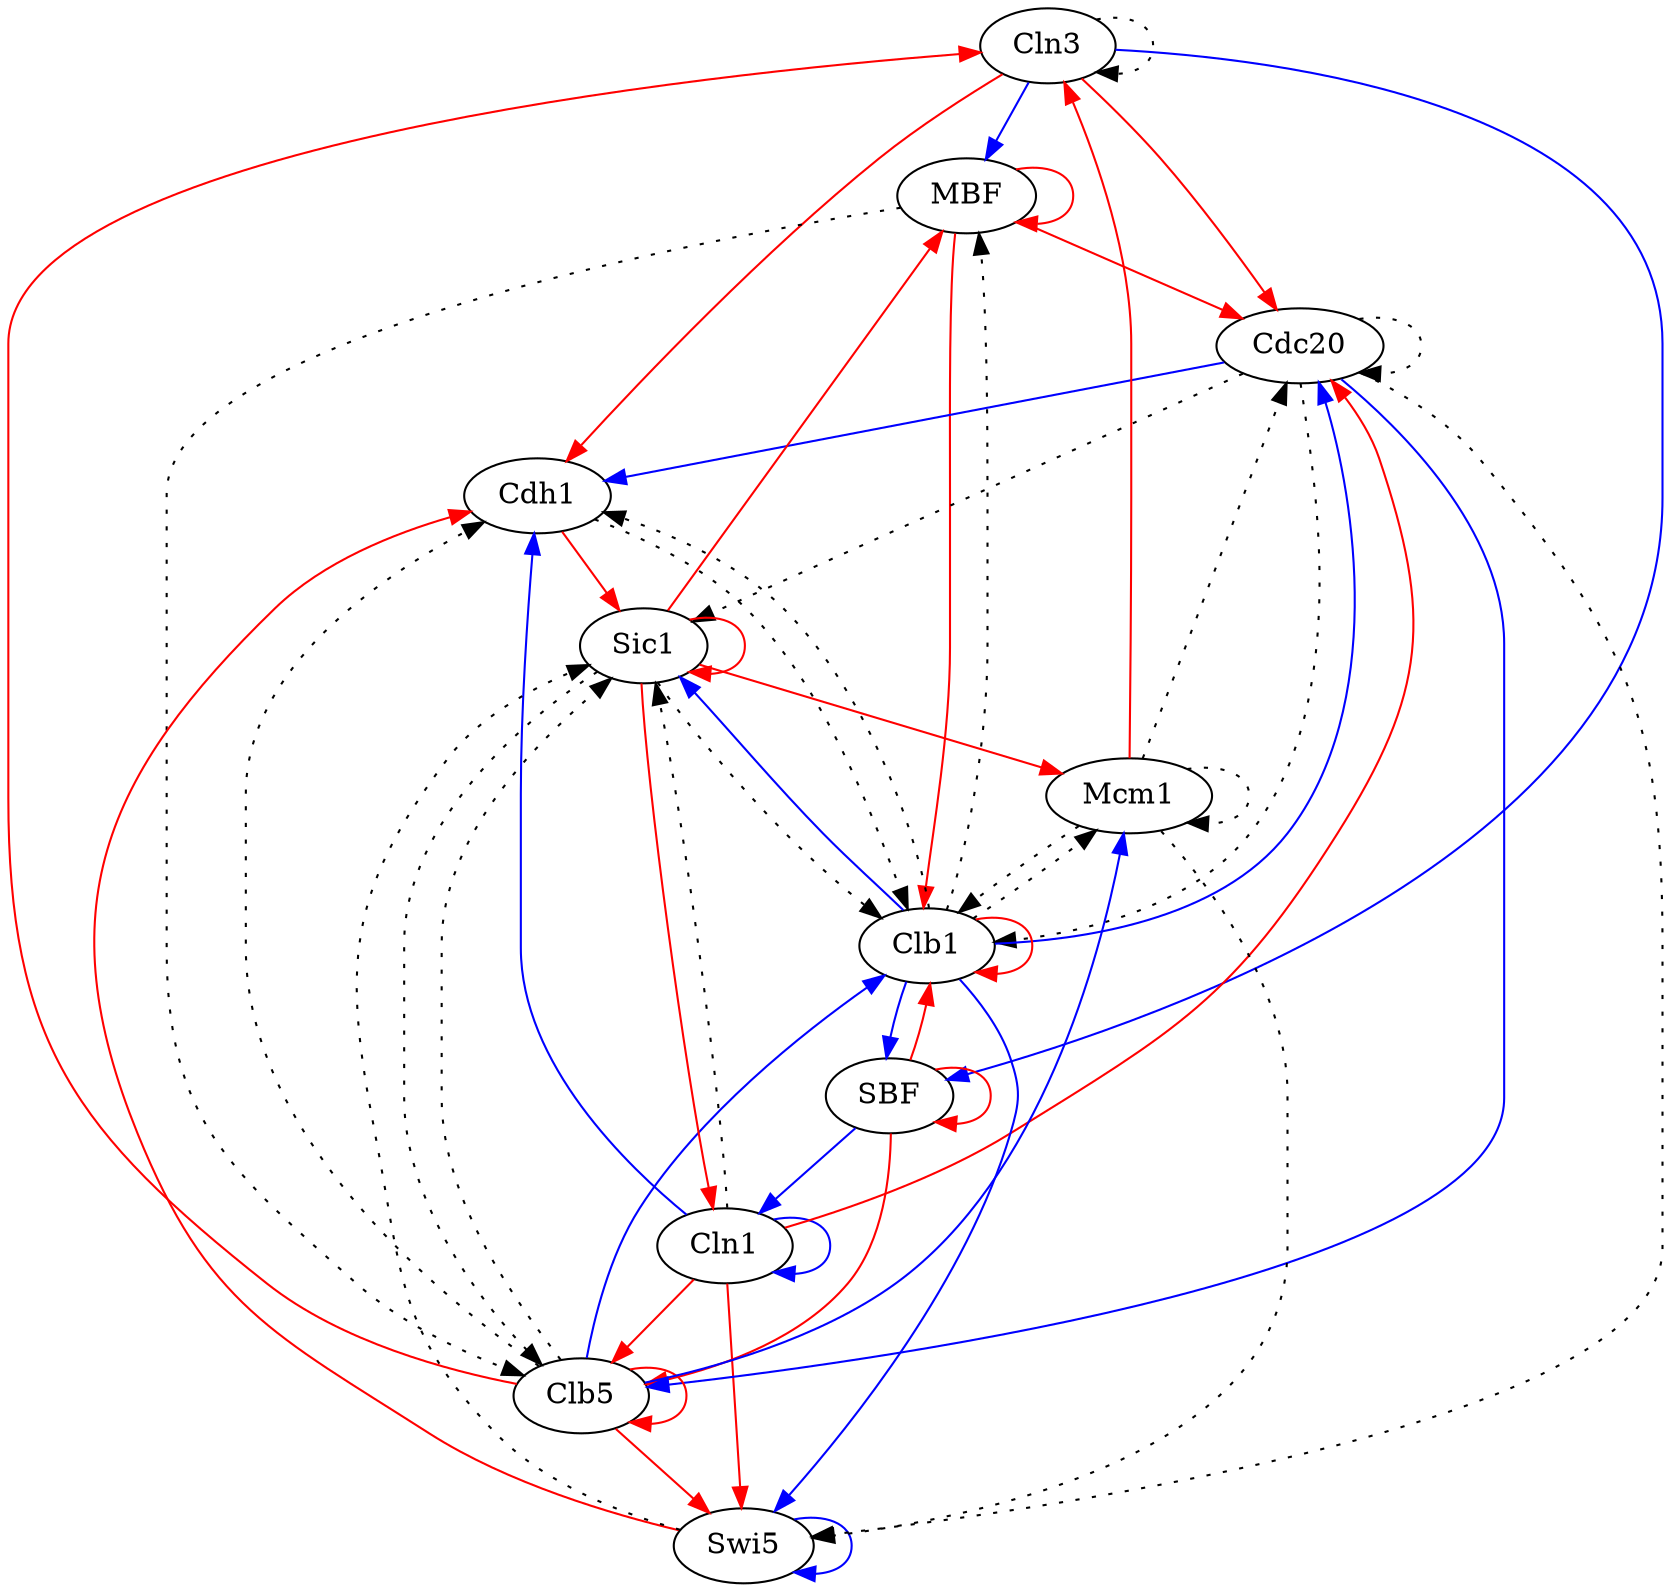 // Grafos-Spellman11
digraph {
	YAL040C [label=Cln3]
	YDL056W [label=MBF]
	YER111C [label=SBF]
	YMR199W [label=Cln1]
	YGL003C [label=Cdh1]
	YDR146C [label=Swi5]
	YGL116W [label=Cdc20]
	YPR120C [label=Clb5]
	YLR079W [label=Sic1]
	YGR108W [label=Clb1]
	YMR043W [label=Mcm1]
	YAL040C -> YAL040C [style=dotted]
	YAL040C -> YDL056W [color=blue]
	YAL040C -> YER111C [color=blue]
	YAL040C -> YGL003C [color=red]
	YAL040C -> YGL116W [color=red]
	YDL056W -> YDL056W [color=red]
	YDL056W -> YGL116W [color=red]
	YDL056W -> YPR120C [style=dotted]
	YDL056W -> YGR108W [color=red]
	YER111C -> YER111C [color=red]
	YER111C -> YMR199W [color=blue]
	YER111C -> YPR120C [color=red]
	YER111C -> YGR108W [color=red]
	YMR199W -> YMR199W [color=blue]
	YMR199W -> YGL003C [color=blue]
	YMR199W -> YDR146C [color=red]
	YMR199W -> YGL116W [color=red]
	YMR199W -> YPR120C [color=red]
	YMR199W -> YLR079W [style=dotted]
	YGL003C -> YLR079W [color=red]
	YGL003C -> YGR108W [style=dotted]
	YDR146C -> YGL003C [color=red]
	YDR146C -> YDR146C [color=blue]
	YDR146C -> YLR079W [style=dotted]
	YGL116W -> YGL003C [color=blue]
	YGL116W -> YDR146C [style=dotted]
	YGL116W -> YGL116W [style=dotted]
	YGL116W -> YPR120C [color=blue]
	YGL116W -> YLR079W [style=dotted]
	YGL116W -> YGR108W [style=dotted]
	YPR120C -> YAL040C [color=red]
	YPR120C -> YGL003C [style=dotted]
	YPR120C -> YDR146C [color=red]
	YPR120C -> YPR120C [color=red]
	YPR120C -> YLR079W [style=dotted]
	YPR120C -> YGR108W [color=blue]
	YPR120C -> YMR043W [color=blue]
	YLR079W -> YDL056W [color=red]
	YLR079W -> YMR199W [color=red]
	YLR079W -> YPR120C [style=dotted]
	YLR079W -> YLR079W [color=red]
	YLR079W -> YGR108W [style=dotted]
	YLR079W -> YMR043W [color=red]
	YGR108W -> YDL056W [style=dotted]
	YGR108W -> YER111C [color=blue]
	YGR108W -> YGL003C [style=dotted]
	YGR108W -> YDR146C [color=blue]
	YGR108W -> YGL116W [color=blue]
	YGR108W -> YLR079W [color=blue]
	YGR108W -> YGR108W [color=red]
	YGR108W -> YMR043W [style=dotted]
	YMR043W -> YAL040C [color=red]
	YMR043W -> YDR146C [style=dotted]
	YMR043W -> YGL116W [style=dotted]
	YMR043W -> YGR108W [style=dotted]
	YMR043W -> YMR043W [style=dotted]
}
